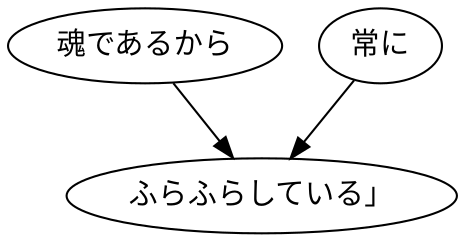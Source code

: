 digraph graph3870 {
	node0 [label="魂であるから"];
	node1 [label="常に"];
	node2 [label="ふらふらしている」"];
	node0 -> node2;
	node1 -> node2;
}
